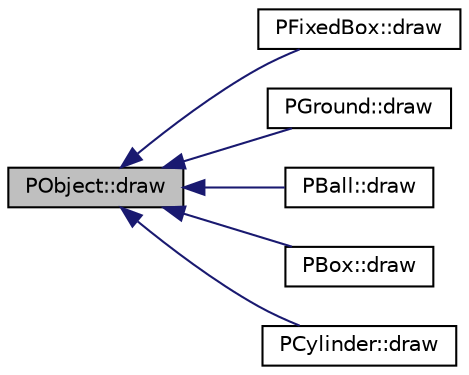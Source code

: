 digraph "PObject::draw"
{
 // INTERACTIVE_SVG=YES
  edge [fontname="Helvetica",fontsize="10",labelfontname="Helvetica",labelfontsize="10"];
  node [fontname="Helvetica",fontsize="10",shape=record];
  rankdir="LR";
  Node1 [label="PObject::draw",height=0.2,width=0.4,color="black", fillcolor="grey75", style="filled", fontcolor="black"];
  Node1 -> Node2 [dir="back",color="midnightblue",fontsize="10",style="solid",fontname="Helvetica"];
  Node2 [label="PFixedBox::draw",height=0.2,width=0.4,color="black", fillcolor="white", style="filled",URL="$d6/d5f/class_p_fixed_box.html#a47cd79e15e6ac232e662a06e5fa7190c"];
  Node1 -> Node3 [dir="back",color="midnightblue",fontsize="10",style="solid",fontname="Helvetica"];
  Node3 [label="PGround::draw",height=0.2,width=0.4,color="black", fillcolor="white", style="filled",URL="$da/d63/class_p_ground.html#a6d9d4a949b8e0079b10e72b6cd12328b"];
  Node1 -> Node4 [dir="back",color="midnightblue",fontsize="10",style="solid",fontname="Helvetica"];
  Node4 [label="PBall::draw",height=0.2,width=0.4,color="black", fillcolor="white", style="filled",URL="$d5/d9b/class_p_ball.html#a16741d3fe2a0ef1019ebeea35ef465aa"];
  Node1 -> Node5 [dir="back",color="midnightblue",fontsize="10",style="solid",fontname="Helvetica"];
  Node5 [label="PBox::draw",height=0.2,width=0.4,color="black", fillcolor="white", style="filled",URL="$db/d7a/class_p_box.html#a48b3e2aef27de324990eda1a34fd2872"];
  Node1 -> Node6 [dir="back",color="midnightblue",fontsize="10",style="solid",fontname="Helvetica"];
  Node6 [label="PCylinder::draw",height=0.2,width=0.4,color="black", fillcolor="white", style="filled",URL="$db/de1/class_p_cylinder.html#a58e163df3e3c0dddac64b2cd32ceb471"];
}
